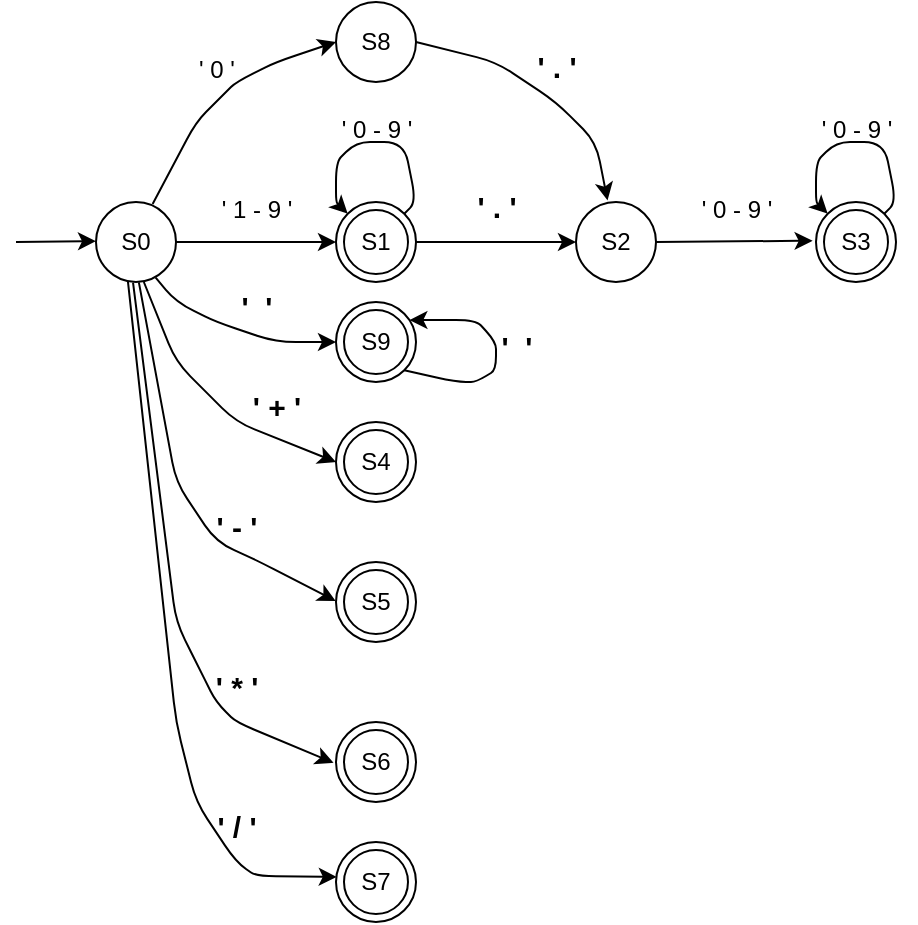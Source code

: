 <mxfile version="14.8.0" type="device"><diagram id="prtHgNgQTEPvFCAcTncT" name="Page-1"><mxGraphModel dx="942" dy="582" grid="1" gridSize="10" guides="1" tooltips="1" connect="1" arrows="1" fold="1" page="1" pageScale="1" pageWidth="827" pageHeight="1169" math="0" shadow="0"><root><mxCell id="0"/><mxCell id="1" parent="0"/><mxCell id="piXpluMfeObjh2lfQ7Dt-1" value="S0" style="ellipse;whiteSpace=wrap;html=1;aspect=fixed;" parent="1" vertex="1"><mxGeometry x="240" y="160" width="40" height="40" as="geometry"/></mxCell><mxCell id="piXpluMfeObjh2lfQ7Dt-2" value="S2" style="ellipse;whiteSpace=wrap;html=1;aspect=fixed;" parent="1" vertex="1"><mxGeometry x="480" y="160" width="40" height="40" as="geometry"/></mxCell><mxCell id="piXpluMfeObjh2lfQ7Dt-3" value="S1" style="ellipse;shape=doubleEllipse;whiteSpace=wrap;html=1;aspect=fixed;" parent="1" vertex="1"><mxGeometry x="360" y="160" width="40" height="40" as="geometry"/></mxCell><mxCell id="piXpluMfeObjh2lfQ7Dt-4" value="S3" style="ellipse;shape=doubleEllipse;whiteSpace=wrap;html=1;aspect=fixed;" parent="1" vertex="1"><mxGeometry x="600" y="160" width="40" height="40" as="geometry"/></mxCell><mxCell id="piXpluMfeObjh2lfQ7Dt-5" value="S4" style="ellipse;shape=doubleEllipse;whiteSpace=wrap;html=1;aspect=fixed;" parent="1" vertex="1"><mxGeometry x="360" y="270" width="40" height="40" as="geometry"/></mxCell><mxCell id="piXpluMfeObjh2lfQ7Dt-6" value="S5" style="ellipse;shape=doubleEllipse;whiteSpace=wrap;html=1;aspect=fixed;" parent="1" vertex="1"><mxGeometry x="360" y="340" width="40" height="40" as="geometry"/></mxCell><mxCell id="piXpluMfeObjh2lfQ7Dt-7" value="S6" style="ellipse;shape=doubleEllipse;whiteSpace=wrap;html=1;aspect=fixed;" parent="1" vertex="1"><mxGeometry x="360" y="420" width="40" height="40" as="geometry"/></mxCell><mxCell id="piXpluMfeObjh2lfQ7Dt-8" value="S7" style="ellipse;shape=doubleEllipse;whiteSpace=wrap;html=1;aspect=fixed;" parent="1" vertex="1"><mxGeometry x="360" y="480" width="40" height="40" as="geometry"/></mxCell><mxCell id="piXpluMfeObjh2lfQ7Dt-9" value="" style="endArrow=classic;html=1;" parent="1" edge="1"><mxGeometry width="50" height="50" relative="1" as="geometry"><mxPoint x="200" y="180" as="sourcePoint"/><mxPoint x="240" y="179.58" as="targetPoint"/></mxGeometry></mxCell><mxCell id="piXpluMfeObjh2lfQ7Dt-10" value="" style="endArrow=classic;html=1;entryX=0;entryY=0.5;entryDx=0;entryDy=0;exitX=1;exitY=0.5;exitDx=0;exitDy=0;" parent="1" source="piXpluMfeObjh2lfQ7Dt-1" target="piXpluMfeObjh2lfQ7Dt-3" edge="1"><mxGeometry width="50" height="50" relative="1" as="geometry"><mxPoint x="290" y="180" as="sourcePoint"/><mxPoint x="330" y="179.58" as="targetPoint"/></mxGeometry></mxCell><mxCell id="piXpluMfeObjh2lfQ7Dt-11" value="" style="endArrow=classic;html=1;exitX=1;exitY=0.5;exitDx=0;exitDy=0;entryX=0;entryY=0.5;entryDx=0;entryDy=0;" parent="1" source="piXpluMfeObjh2lfQ7Dt-3" target="piXpluMfeObjh2lfQ7Dt-2" edge="1"><mxGeometry width="50" height="50" relative="1" as="geometry"><mxPoint x="410" y="180" as="sourcePoint"/><mxPoint x="450" y="179.58" as="targetPoint"/></mxGeometry></mxCell><mxCell id="piXpluMfeObjh2lfQ7Dt-12" value="" style="endArrow=classic;html=1;exitX=1;exitY=0.5;exitDx=0;exitDy=0;entryX=-0.042;entryY=0.484;entryDx=0;entryDy=0;entryPerimeter=0;" parent="1" source="piXpluMfeObjh2lfQ7Dt-2" target="piXpluMfeObjh2lfQ7Dt-4" edge="1"><mxGeometry width="50" height="50" relative="1" as="geometry"><mxPoint x="534" y="180" as="sourcePoint"/><mxPoint x="574" y="179.58" as="targetPoint"/></mxGeometry></mxCell><mxCell id="piXpluMfeObjh2lfQ7Dt-22" value="" style="endArrow=classic;html=1;" parent="1" source="piXpluMfeObjh2lfQ7Dt-4" target="piXpluMfeObjh2lfQ7Dt-4" edge="1"><mxGeometry width="50" height="50" relative="1" as="geometry"><mxPoint x="620" y="150" as="sourcePoint"/><mxPoint x="600" y="140" as="targetPoint"/><Array as="points"><mxPoint x="640" y="160"/><mxPoint x="634" y="130"/><mxPoint x="610" y="130"/><mxPoint x="600" y="140"/><mxPoint x="600" y="160"/></Array></mxGeometry></mxCell><mxCell id="piXpluMfeObjh2lfQ7Dt-23" value="" style="endArrow=classic;html=1;" parent="1" edge="1"><mxGeometry width="50" height="50" relative="1" as="geometry"><mxPoint x="394.14" y="165.86" as="sourcePoint"/><mxPoint x="365.856" y="165.86" as="targetPoint"/><Array as="points"><mxPoint x="399.998" y="160.002"/><mxPoint x="393.998" y="130.002"/><mxPoint x="369.998" y="130.002"/><mxPoint x="359.998" y="140.002"/><mxPoint x="359.998" y="160.002"/></Array></mxGeometry></mxCell><mxCell id="piXpluMfeObjh2lfQ7Dt-25" value="" style="endArrow=classic;html=1;exitX=0.598;exitY=1;exitDx=0;exitDy=0;exitPerimeter=0;entryX=0;entryY=0.5;entryDx=0;entryDy=0;" parent="1" source="piXpluMfeObjh2lfQ7Dt-1" target="piXpluMfeObjh2lfQ7Dt-5" edge="1"><mxGeometry width="50" height="50" relative="1" as="geometry"><mxPoint x="260" y="260" as="sourcePoint"/><mxPoint x="350" y="300" as="targetPoint"/><Array as="points"><mxPoint x="280" y="240"/><mxPoint x="310" y="270"/></Array></mxGeometry></mxCell><mxCell id="piXpluMfeObjh2lfQ7Dt-26" value="" style="endArrow=classic;html=1;entryX=-0.004;entryY=0.488;entryDx=0;entryDy=0;entryPerimeter=0;exitX=0.536;exitY=1.004;exitDx=0;exitDy=0;exitPerimeter=0;" parent="1" source="piXpluMfeObjh2lfQ7Dt-1" target="piXpluMfeObjh2lfQ7Dt-6" edge="1"><mxGeometry width="50" height="50" relative="1" as="geometry"><mxPoint x="258" y="200" as="sourcePoint"/><mxPoint x="323.88" y="360.6" as="targetPoint"/><Array as="points"><mxPoint x="280" y="300"/><mxPoint x="300" y="330"/><mxPoint x="320" y="339"/></Array></mxGeometry></mxCell><mxCell id="piXpluMfeObjh2lfQ7Dt-28" value="" style="endArrow=classic;html=1;exitX=0.463;exitY=1.007;exitDx=0;exitDy=0;exitPerimeter=0;entryX=-0.031;entryY=0.51;entryDx=0;entryDy=0;entryPerimeter=0;" parent="1" source="piXpluMfeObjh2lfQ7Dt-1" target="piXpluMfeObjh2lfQ7Dt-7" edge="1"><mxGeometry width="50" height="50" relative="1" as="geometry"><mxPoint x="250" y="270" as="sourcePoint"/><mxPoint x="350.4" y="449.4" as="targetPoint"/><Array as="points"><mxPoint x="280" y="370"/><mxPoint x="290" y="390"/><mxPoint x="300" y="410"/><mxPoint x="310" y="420"/></Array></mxGeometry></mxCell><mxCell id="piXpluMfeObjh2lfQ7Dt-29" value="" style="endArrow=classic;html=1;exitX=0.399;exitY=0.993;exitDx=0;exitDy=0;exitPerimeter=0;entryX=0.01;entryY=0.437;entryDx=0;entryDy=0;entryPerimeter=0;" parent="1" source="piXpluMfeObjh2lfQ7Dt-1" target="piXpluMfeObjh2lfQ7Dt-8" edge="1"><mxGeometry width="50" height="50" relative="1" as="geometry"><mxPoint x="250" y="210" as="sourcePoint"/><mxPoint x="359" y="504" as="targetPoint"/><Array as="points"><mxPoint x="280" y="420"/><mxPoint x="290" y="460"/><mxPoint x="310" y="490"/><mxPoint x="320" y="497"/></Array></mxGeometry></mxCell><mxCell id="piXpluMfeObjh2lfQ7Dt-30" value="&lt;font style=&quot;font-weight: normal ; font-size: 12px&quot;&gt;' 1 - 9 '&lt;/font&gt;" style="text;strokeColor=none;fillColor=none;html=1;fontSize=24;fontStyle=1;verticalAlign=middle;align=center;" parent="1" vertex="1"><mxGeometry x="290" y="150" width="60" height="20" as="geometry"/></mxCell><mxCell id="piXpluMfeObjh2lfQ7Dt-31" value="&lt;font style=&quot;font-weight: normal ; font-size: 12px&quot;&gt;' 0 - 9 '&lt;/font&gt;" style="text;strokeColor=none;fillColor=none;html=1;fontSize=24;fontStyle=1;verticalAlign=middle;align=center;" parent="1" vertex="1"><mxGeometry x="350" y="110" width="60" height="20" as="geometry"/></mxCell><mxCell id="piXpluMfeObjh2lfQ7Dt-32" value="&lt;font style=&quot;font-weight: normal ; font-size: 12px&quot;&gt;' 0 - 9 '&lt;/font&gt;" style="text;strokeColor=none;fillColor=none;html=1;fontSize=24;fontStyle=1;verticalAlign=middle;align=center;" parent="1" vertex="1"><mxGeometry x="530" y="150" width="60" height="20" as="geometry"/></mxCell><mxCell id="piXpluMfeObjh2lfQ7Dt-33" value="&lt;font style=&quot;font-weight: normal ; font-size: 12px&quot;&gt;' 0 - 9 '&lt;/font&gt;" style="text;strokeColor=none;fillColor=none;html=1;fontSize=24;fontStyle=1;verticalAlign=middle;align=center;" parent="1" vertex="1"><mxGeometry x="590" y="110" width="60" height="20" as="geometry"/></mxCell><mxCell id="piXpluMfeObjh2lfQ7Dt-34" value="&lt;font style=&quot;font-size: 15px&quot;&gt;' . '&lt;/font&gt;" style="text;strokeColor=none;fillColor=none;html=1;fontSize=24;fontStyle=1;verticalAlign=middle;align=center;" parent="1" vertex="1"><mxGeometry x="420" y="150" width="40" height="20" as="geometry"/></mxCell><mxCell id="piXpluMfeObjh2lfQ7Dt-35" value="&lt;font style=&quot;font-size: 15px&quot;&gt;' + '&lt;/font&gt;" style="text;strokeColor=none;fillColor=none;html=1;fontSize=24;fontStyle=1;verticalAlign=middle;align=center;" parent="1" vertex="1"><mxGeometry x="310" y="250" width="40" height="20" as="geometry"/></mxCell><mxCell id="piXpluMfeObjh2lfQ7Dt-36" value="&lt;font style=&quot;font-size: 15px&quot;&gt;' - '&lt;/font&gt;" style="text;strokeColor=none;fillColor=none;html=1;fontSize=24;fontStyle=1;verticalAlign=middle;align=center;" parent="1" vertex="1"><mxGeometry x="290" y="310" width="40" height="20" as="geometry"/></mxCell><mxCell id="piXpluMfeObjh2lfQ7Dt-37" value="&lt;font style=&quot;font-size: 15px&quot;&gt;' * '&lt;/font&gt;" style="text;strokeColor=none;fillColor=none;html=1;fontSize=24;fontStyle=1;verticalAlign=middle;align=center;" parent="1" vertex="1"><mxGeometry x="290" y="390" width="40" height="20" as="geometry"/></mxCell><mxCell id="piXpluMfeObjh2lfQ7Dt-38" value="&lt;font style=&quot;font-size: 15px&quot;&gt;' / '&lt;/font&gt;" style="text;strokeColor=none;fillColor=none;html=1;fontSize=24;fontStyle=1;verticalAlign=middle;align=center;" parent="1" vertex="1"><mxGeometry x="290" y="460" width="40" height="20" as="geometry"/></mxCell><mxCell id="vr1b2eSrtc4KCfnS3cak-1" value="S8" style="ellipse;whiteSpace=wrap;html=1;aspect=fixed;" parent="1" vertex="1"><mxGeometry x="360" y="60" width="40" height="40" as="geometry"/></mxCell><mxCell id="vr1b2eSrtc4KCfnS3cak-2" value="" style="endArrow=classic;html=1;exitX=0.708;exitY=0.025;exitDx=0;exitDy=0;exitPerimeter=0;entryX=0;entryY=0.5;entryDx=0;entryDy=0;" parent="1" source="piXpluMfeObjh2lfQ7Dt-1" target="vr1b2eSrtc4KCfnS3cak-1" edge="1"><mxGeometry width="50" height="50" relative="1" as="geometry"><mxPoint x="280" y="140" as="sourcePoint"/><mxPoint x="330" y="90" as="targetPoint"/><Array as="points"><mxPoint x="290" y="120"/><mxPoint x="300" y="110"/><mxPoint x="310" y="100"/><mxPoint x="330" y="90"/></Array></mxGeometry></mxCell><mxCell id="vr1b2eSrtc4KCfnS3cak-4" value="" style="endArrow=classic;html=1;exitX=1;exitY=0.5;exitDx=0;exitDy=0;entryX=0.394;entryY=-0.02;entryDx=0;entryDy=0;entryPerimeter=0;" parent="1" source="vr1b2eSrtc4KCfnS3cak-1" target="piXpluMfeObjh2lfQ7Dt-2" edge="1"><mxGeometry width="50" height="50" relative="1" as="geometry"><mxPoint x="460" y="120" as="sourcePoint"/><mxPoint x="510" y="70" as="targetPoint"/><Array as="points"><mxPoint x="440" y="90"/><mxPoint x="470" y="110"/><mxPoint x="490" y="130"/></Array></mxGeometry></mxCell><mxCell id="vr1b2eSrtc4KCfnS3cak-5" value="&lt;font style=&quot;font-size: 15px&quot;&gt;' . '&lt;/font&gt;" style="text;strokeColor=none;fillColor=none;html=1;fontSize=24;fontStyle=1;verticalAlign=middle;align=center;" parent="1" vertex="1"><mxGeometry x="450" y="80" width="40" height="20" as="geometry"/></mxCell><mxCell id="vr1b2eSrtc4KCfnS3cak-6" value="&lt;font style=&quot;font-weight: normal ; font-size: 12px&quot;&gt;' 0 '&lt;/font&gt;" style="text;strokeColor=none;fillColor=none;html=1;fontSize=24;fontStyle=1;verticalAlign=middle;align=center;" parent="1" vertex="1"><mxGeometry x="270" y="80" width="60" height="20" as="geometry"/></mxCell><mxCell id="MwWohwDumkcIEvJoMy-4-1" value="S9" style="ellipse;shape=doubleEllipse;whiteSpace=wrap;html=1;aspect=fixed;" vertex="1" parent="1"><mxGeometry x="360" y="210" width="40" height="40" as="geometry"/></mxCell><mxCell id="MwWohwDumkcIEvJoMy-4-2" value="" style="endArrow=classic;html=1;entryX=0.917;entryY=0.226;entryDx=0;entryDy=0;entryPerimeter=0;exitX=1;exitY=1;exitDx=0;exitDy=0;" edge="1" parent="1" source="MwWohwDumkcIEvJoMy-4-1" target="MwWohwDumkcIEvJoMy-4-1"><mxGeometry width="50" height="50" relative="1" as="geometry"><mxPoint x="410" y="244" as="sourcePoint"/><mxPoint x="425.856" y="250.0" as="targetPoint"/><Array as="points"><mxPoint x="420" y="250"/><mxPoint x="430" y="250"/><mxPoint x="440" y="244"/><mxPoint x="440" y="230"/><mxPoint x="430" y="219"/><mxPoint x="410" y="219"/></Array></mxGeometry></mxCell><mxCell id="MwWohwDumkcIEvJoMy-4-4" value="" style="endArrow=classic;html=1;exitX=0.746;exitY=0.945;exitDx=0;exitDy=0;exitPerimeter=0;" edge="1" parent="1" source="piXpluMfeObjh2lfQ7Dt-1"><mxGeometry width="50" height="50" relative="1" as="geometry"><mxPoint x="280" y="210" as="sourcePoint"/><mxPoint x="360" y="230" as="targetPoint"/><Array as="points"><mxPoint x="280" y="210"/><mxPoint x="300" y="220"/><mxPoint x="330" y="230"/></Array></mxGeometry></mxCell><mxCell id="MwWohwDumkcIEvJoMy-4-5" value="&lt;font style=&quot;font-size: 15px&quot;&gt;'&amp;nbsp; '&lt;/font&gt;" style="text;strokeColor=none;fillColor=none;html=1;fontSize=24;fontStyle=1;verticalAlign=middle;align=center;" vertex="1" parent="1"><mxGeometry x="300" y="200" width="40" height="20" as="geometry"/></mxCell><mxCell id="MwWohwDumkcIEvJoMy-4-6" value="&lt;font style=&quot;font-size: 15px&quot;&gt;'&amp;nbsp; '&lt;/font&gt;" style="text;strokeColor=none;fillColor=none;html=1;fontSize=24;fontStyle=1;verticalAlign=middle;align=center;" vertex="1" parent="1"><mxGeometry x="430" y="220" width="40" height="20" as="geometry"/></mxCell></root></mxGraphModel></diagram></mxfile>